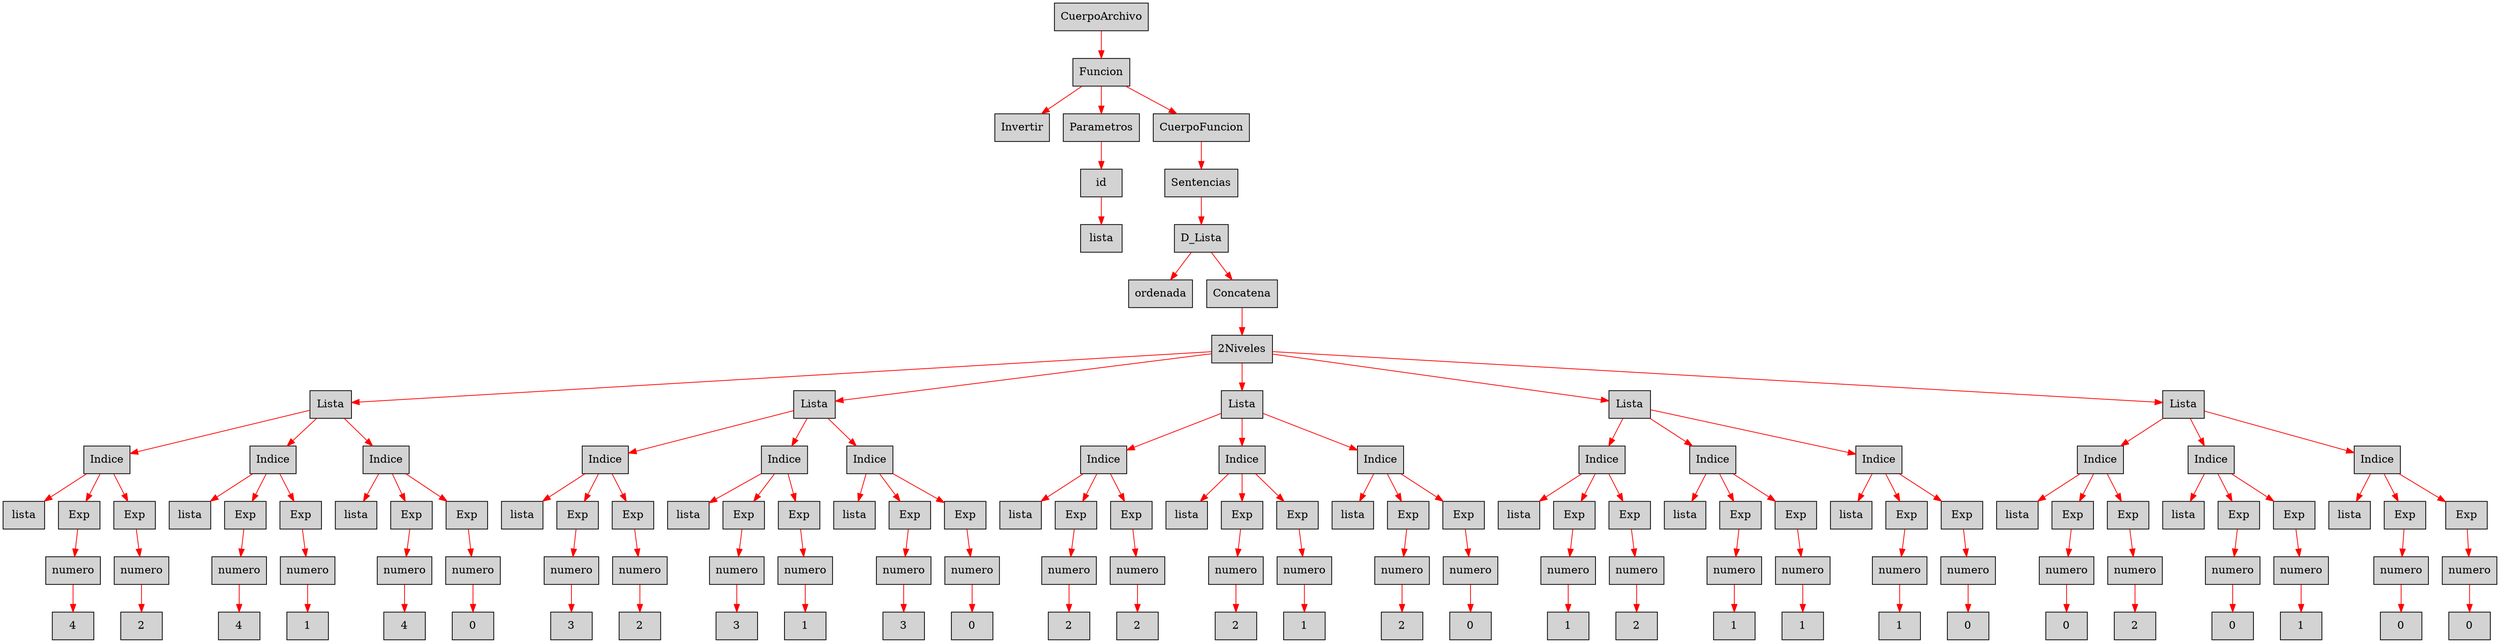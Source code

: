 digraph G {node[shape=box, style=filled]; edge[color=red]
node1332573794[label="CuerpoArchivo"];
 node1332573794->node330480593;node330480593[label="Funcion"];
 node330480593->node1862335484;node1862335484[label="Invertir"];
 node330480593->node798498635;node798498635[label="Parametros"];
 node798498635->node191013564;node191013564[label="id"];
 node191013564->node227081266;node227081266[label="lista"];
 node330480593->node1698638180;node1698638180[label="CuerpoFuncion"];
 node1698638180->node179441871;node179441871[label="Sentencias"];
 node179441871->node349906023;node349906023[label="D_Lista"];
 node349906023->node1584931746;node1584931746[label="ordenada"];
 node349906023->node1108362496;node1108362496[label="Concatena"];
 node1108362496->node1488847333;node1488847333[label="2Niveles"];
 node1488847333->node361492105;node361492105[label="Lista"];
 node361492105->node183610025;node183610025[label="Indice"];
 node183610025->node1250543282;node1250543282[label="lista"];
 node183610025->node1653622575;node1653622575[label="Exp"];
 node1653622575->node681906770;node681906770[label="numero"];
 node681906770->node788939021;node788939021[label="4"];
 node183610025->node725532169;node725532169[label="Exp"];
 node725532169->node1266101630;node1266101630[label="numero"];
 node1266101630->node1270907328;node1270907328[label="2"];
 node361492105->node1448325020;node1448325020[label="Indice"];
 node1448325020->node138644905;node138644905[label="lista"];
 node1448325020->node2049789186;node2049789186[label="Exp"];
 node2049789186->node900467974;node900467974[label="numero"];
 node900467974->node2127063904;node2127063904[label="4"];
 node1448325020->node1794281429;node1794281429[label="Exp"];
 node1794281429->node2057804500;node2057804500[label="numero"];
 node2057804500->node792095931;node792095931[label="1"];
 node361492105->node311988566;node311988566[label="Indice"];
 node311988566->node1827289335;node1827289335[label="lista"];
 node311988566->node719154820;node719154820[label="Exp"];
 node719154820->node907189456;node907189456[label="numero"];
 node907189456->node1624680805;node1624680805[label="4"];
 node311988566->node1564874760;node1564874760[label="Exp"];
 node1564874760->node481227882;node481227882[label="numero"];
 node481227882->node1056448307;node1056448307[label="0"];
 node1488847333->node1798312968;node1798312968[label="Lista"];
 node1798312968->node115070782;node115070782[label="Indice"];
 node115070782->node1841131051;node1841131051[label="lista"];
 node115070782->node331543848;node331543848[label="Exp"];
 node331543848->node2017010444;node2017010444[label="numero"];
 node2017010444->node537098514;node537098514[label="3"];
 node115070782->node650745615;node650745615[label="Exp"];
 node650745615->node572939595;node572939595[label="numero"];
 node572939595->node322321216;node322321216[label="2"];
 node1798312968->node675683293;node675683293[label="Indice"];
 node675683293->node1121816629;node1121816629[label="lista"];
 node675683293->node1375818016;node1375818016[label="Exp"];
 node1375818016->node1884261403;node1884261403[label="numero"];
 node1884261403->node1750071612;node1750071612[label="3"];
 node675683293->node1186828344;node1186828344[label="Exp"];
 node1186828344->node510480798;node510480798[label="numero"];
 node510480798->node315504924;node315504924[label="1"];
 node1798312968->node90154080;node90154080[label="Indice"];
 node90154080->node793364643;node793364643[label="lista"];
 node90154080->node1532792181;node1532792181[label="Exp"];
 node1532792181->node943278555;node943278555[label="numero"];
 node943278555->node1086162456;node1086162456[label="3"];
 node90154080->node567300732;node567300732[label="Exp"];
 node567300732->node517489686;node517489686[label="numero"];
 node517489686->node1826464135;node1826464135[label="0"];
 node1488847333->node1090283330;node1090283330[label="Lista"];
 node1090283330->node1662815891;node1662815891[label="Indice"];
 node1662815891->node1060670994;node1060670994[label="lista"];
 node1662815891->node1047056875;node1047056875[label="Exp"];
 node1047056875->node495806227;node495806227[label="numero"];
 node495806227->node442636839;node442636839[label="2"];
 node1662815891->node1632722791;node1632722791[label="Exp"];
 node1632722791->node432942383;node432942383[label="numero"];
 node432942383->node1863152890;node1863152890[label="2"];
 node1090283330->node1697970206;node1697970206[label="Indice"];
 node1697970206->node250952120;node250952120[label="lista"];
 node1697970206->node1723517468;node1723517468[label="Exp"];
 node1723517468->node1653921941;node1653921941[label="numero"];
 node1653921941->node547498193;node547498193[label="2"];
 node1697970206->node121503108;node121503108[label="Exp"];
 node121503108->node937901397;node937901397[label="numero"];
 node937901397->node1936923468;node1936923468[label="1"];
 node1090283330->node1109803347;node1109803347[label="Indice"];
 node1109803347->node706692430;node706692430[label="lista"];
 node1109803347->node605866189;node605866189[label="Exp"];
 node605866189->node1339952761;node1339952761[label="numero"];
 node1339952761->node1065542152;node1065542152[label="2"];
 node1109803347->node1877472643;node1877472643[label="Exp"];
 node1877472643->node771691026;node771691026[label="numero"];
 node771691026->node309160978;node309160978[label="0"];
 node1488847333->node978800373;node978800373[label="Lista"];
 node978800373->node1791815633;node1791815633[label="Indice"];
 node1791815633->node1073094424;node1073094424[label="lista"];
 node1791815633->node1174599944;node1174599944[label="Exp"];
 node1174599944->node1185036251;node1185036251[label="numero"];
 node1185036251->node1268644537;node1268644537[label="1"];
 node1791815633->node1151083021;node1151083021[label="Exp"];
 node1151083021->node352803119;node352803119[label="numero"];
 node352803119->node1120708795;node1120708795[label="2"];
 node978800373->node1713425001;node1713425001[label="Indice"];
 node1713425001->node1124663530;node1124663530[label="lista"];
 node1713425001->node1827207045;node1827207045[label="Exp"];
 node1827207045->node1271272403;node1271272403[label="numero"];
 node1271272403->node735439680;node735439680[label="1"];
 node1713425001->node542158976;node542158976[label="Exp"];
 node542158976->node196030416;node196030416[label="numero"];
 node196030416->node1888288253;node1888288253[label="1"];
 node978800373->node1955043143;node1955043143[label="Indice"];
 node1955043143->node1366748647;node1366748647[label="lista"];
 node1955043143->node601196982;node601196982[label="Exp"];
 node601196982->node883026724;node883026724[label="numero"];
 node883026724->node2085908312;node2085908312[label="1"];
 node1955043143->node439069920;node439069920[label="Exp"];
 node439069920->node364645930;node364645930[label="numero"];
 node364645930->node788479858;node788479858[label="0"];
 node1488847333->node1896786778;node1896786778[label="Lista"];
 node1896786778->node906315063;node906315063[label="Indice"];
 node906315063->node1128124547;node1128124547[label="lista"];
 node906315063->node342778681;node342778681[label="Exp"];
 node342778681->node272522901;node272522901[label="numero"];
 node272522901->node202284376;node202284376[label="0"];
 node906315063->node563805586;node563805586[label="Exp"];
 node563805586->node1175074099;node1175074099[label="numero"];
 node1175074099->node614597009;node614597009[label="2"];
 node1896786778->node1556003840;node1556003840[label="Indice"];
 node1556003840->node717143144;node717143144[label="lista"];
 node1556003840->node1024108449;node1024108449[label="Exp"];
 node1024108449->node160470808;node160470808[label="numero"];
 node160470808->node552035478;node552035478[label="0"];
 node1556003840->node2145767710;node2145767710[label="Exp"];
 node2145767710->node389699308;node389699308[label="numero"];
 node389699308->node438250308;node438250308[label="1"];
 node1896786778->node21446469;node21446469[label="Indice"];
 node21446469->node1358652242;node1358652242[label="lista"];
 node21446469->node364106391;node364106391[label="Exp"];
 node364106391->node1981124206;node1981124206[label="numero"];
 node1981124206->node1309682430;node1309682430[label="0"];
 node21446469->node1165631901;node1165631901[label="Exp"];
 node1165631901->node1314284751;node1314284751[label="numero"];
 node1314284751->node350942613;node350942613[label="0"];

}
